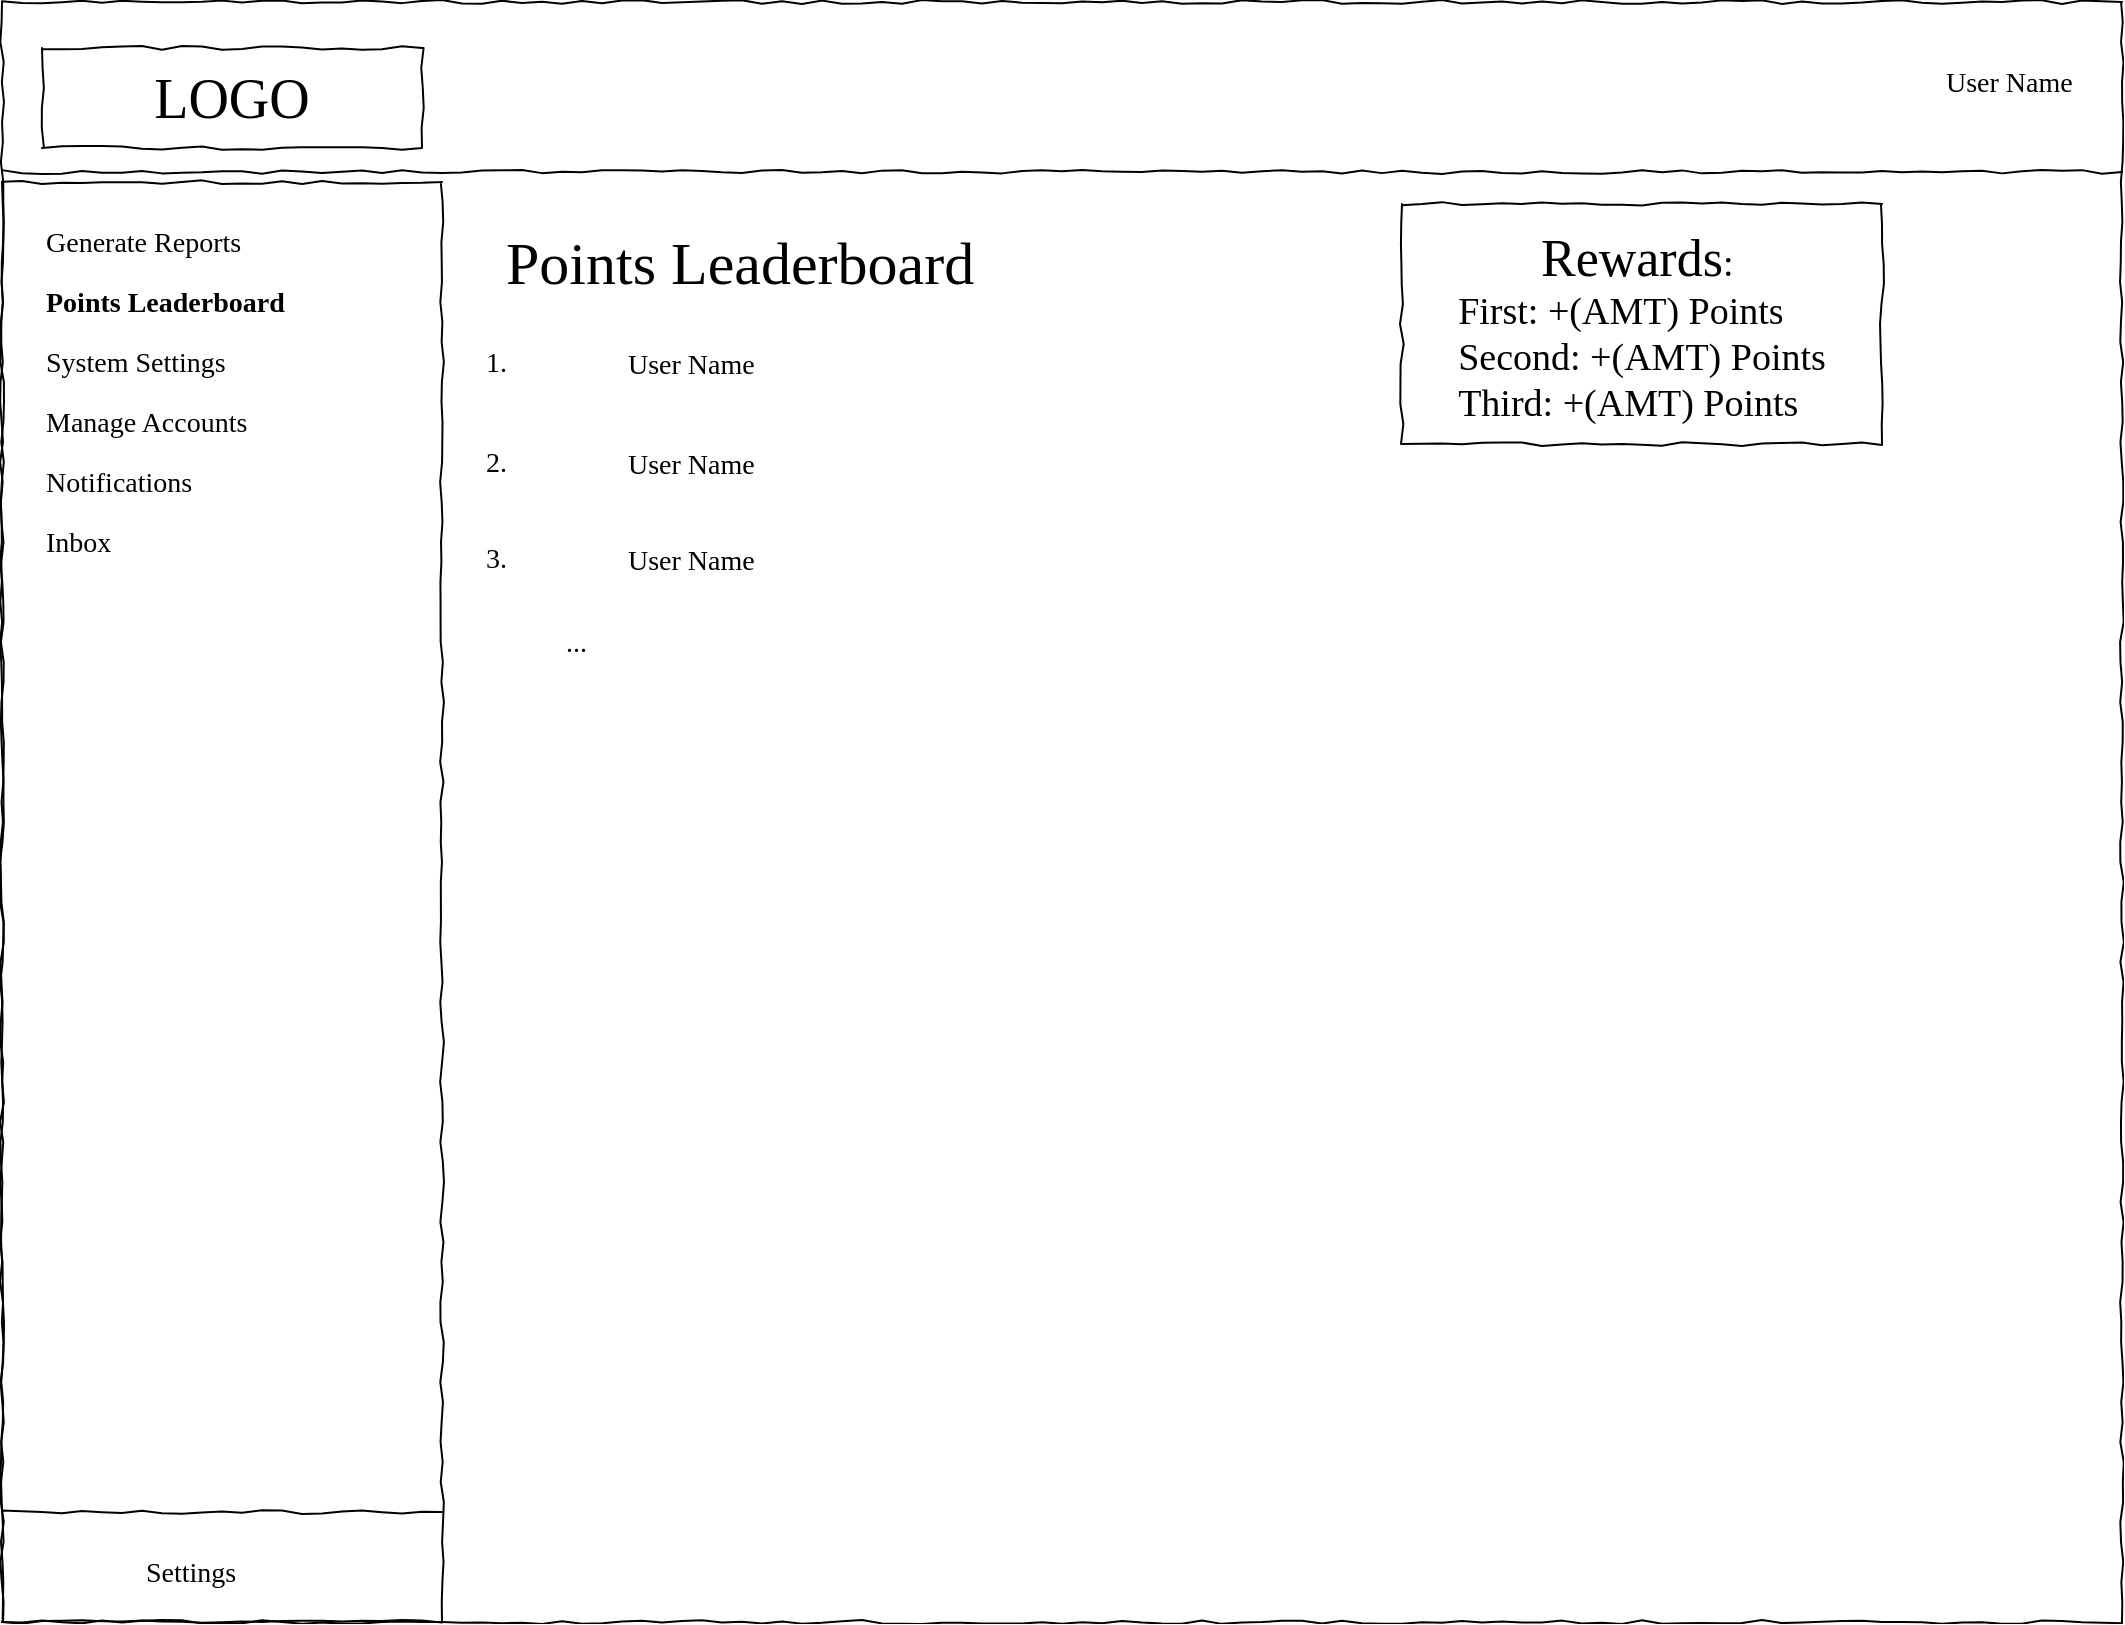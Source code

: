 <mxfile version="13.7.3" type="google"><diagram id="xfsDljhtmG3ZyU2zoGkh" name="Page-1"><mxGraphModel dx="1422" dy="794" grid="1" gridSize="10" guides="1" tooltips="1" connect="1" arrows="1" fold="1" page="1" pageScale="1" pageWidth="850" pageHeight="1100" math="0" shadow="0"><root><mxCell id="0"/><mxCell id="1" parent="0"/><mxCell id="ja8KoYP4wwBWDpr3_n7S-1" value="" style="whiteSpace=wrap;html=1;rounded=0;shadow=0;labelBackgroundColor=none;strokeColor=#000000;strokeWidth=1;fillColor=none;fontFamily=Verdana;fontSize=12;fontColor=#000000;align=center;comic=1;" vertex="1" parent="1"><mxGeometry x="10" y="10" width="1060" height="810" as="geometry"/></mxCell><mxCell id="ja8KoYP4wwBWDpr3_n7S-2" value="LOGO" style="whiteSpace=wrap;html=1;rounded=0;shadow=0;labelBackgroundColor=none;strokeWidth=1;fontFamily=Verdana;fontSize=28;align=center;comic=1;" vertex="1" parent="1"><mxGeometry x="30" y="33" width="190" height="50" as="geometry"/></mxCell><mxCell id="ja8KoYP4wwBWDpr3_n7S-3" value="" style="whiteSpace=wrap;html=1;rounded=0;shadow=0;labelBackgroundColor=none;strokeWidth=1;fillColor=none;fontFamily=Verdana;fontSize=12;align=center;comic=1;" vertex="1" parent="1"><mxGeometry x="10" y="100" width="220" height="720" as="geometry"/></mxCell><mxCell id="ja8KoYP4wwBWDpr3_n7S-4" value="" style="line;strokeWidth=1;html=1;rounded=0;shadow=0;labelBackgroundColor=none;fillColor=none;fontFamily=Verdana;fontSize=14;fontColor=#000000;align=center;comic=1;" vertex="1" parent="1"><mxGeometry x="10" y="90" width="1060" height="10" as="geometry"/></mxCell><mxCell id="ja8KoYP4wwBWDpr3_n7S-5" value="User Name" style="text;html=1;points=[];align=left;verticalAlign=top;spacingTop=-4;fontSize=14;fontFamily=Verdana" vertex="1" parent="1"><mxGeometry x="980" y="40" width="80" height="20" as="geometry"/></mxCell><mxCell id="ja8KoYP4wwBWDpr3_n7S-6" value="Settings" style="text;html=1;points=[];align=left;verticalAlign=top;spacingTop=-4;fontSize=14;fontFamily=Verdana" vertex="1" parent="1"><mxGeometry x="80" y="785" width="120" height="20" as="geometry"/></mxCell><mxCell id="ja8KoYP4wwBWDpr3_n7S-7" value="" style="shape=image;html=1;verticalAlign=top;verticalLabelPosition=bottom;labelBackgroundColor=#ffffff;imageAspect=0;aspect=fixed;image=https://cdn4.iconfinder.com/data/icons/web-essential-4/64/42-web_essential-128.png;strokeColor=#000000;" vertex="1" parent="1"><mxGeometry x="30" y="777.5" width="35" height="35" as="geometry"/></mxCell><mxCell id="ja8KoYP4wwBWDpr3_n7S-8" value="Generate Reports" style="text;html=1;points=[];align=left;verticalAlign=top;spacingTop=-4;fontSize=14;fontFamily=Verdana" vertex="1" parent="1"><mxGeometry x="30" y="120" width="170" height="20" as="geometry"/></mxCell><mxCell id="ja8KoYP4wwBWDpr3_n7S-9" value="" style="shape=image;html=1;verticalAlign=top;verticalLabelPosition=bottom;labelBackgroundColor=#ffffff;imageAspect=0;aspect=fixed;image=https://cdn0.iconfinder.com/data/icons/elasto-online-store/26/00-ELASTOFONT-STORE-READY_user-circle-128.png;strokeColor=#000000;" vertex="1" parent="1"><mxGeometry x="939" y="31" width="38" height="38" as="geometry"/></mxCell><mxCell id="ja8KoYP4wwBWDpr3_n7S-10" value="" style="line;strokeWidth=1;html=1;rounded=0;shadow=0;labelBackgroundColor=none;fillColor=none;fontFamily=Verdana;fontSize=14;fontColor=#000000;align=center;comic=1;" vertex="1" parent="1"><mxGeometry x="10" y="760" width="220" height="10" as="geometry"/></mxCell><mxCell id="ja8KoYP4wwBWDpr3_n7S-17" value="&lt;b&gt;Points Leaderboard&lt;/b&gt;" style="text;html=1;points=[];align=left;verticalAlign=top;spacingTop=-4;fontSize=14;fontFamily=Verdana" vertex="1" parent="1"><mxGeometry x="30" y="150" width="170" height="20" as="geometry"/></mxCell><mxCell id="ja8KoYP4wwBWDpr3_n7S-18" value="System Settings" style="text;html=1;points=[];align=left;verticalAlign=top;spacingTop=-4;fontSize=14;fontFamily=Verdana" vertex="1" parent="1"><mxGeometry x="30" y="180" width="170" height="20" as="geometry"/></mxCell><mxCell id="ja8KoYP4wwBWDpr3_n7S-19" value="Manage Accounts" style="text;html=1;points=[];align=left;verticalAlign=top;spacingTop=-4;fontSize=14;fontFamily=Verdana" vertex="1" parent="1"><mxGeometry x="30" y="210" width="170" height="20" as="geometry"/></mxCell><mxCell id="ja8KoYP4wwBWDpr3_n7S-20" value="Notifications" style="text;html=1;points=[];align=left;verticalAlign=top;spacingTop=-4;fontSize=14;fontFamily=Verdana" vertex="1" parent="1"><mxGeometry x="30" y="240" width="170" height="20" as="geometry"/></mxCell><mxCell id="ja8KoYP4wwBWDpr3_n7S-21" value="Inbox" style="text;html=1;points=[];align=left;verticalAlign=top;spacingTop=-4;fontSize=14;fontFamily=Verdana" vertex="1" parent="1"><mxGeometry x="30" y="270" width="170" height="20" as="geometry"/></mxCell><mxCell id="ja8KoYP4wwBWDpr3_n7S-23" value="&lt;font style=&quot;font-size: 30px&quot;&gt;Points Leaderboard&lt;/font&gt;" style="text;html=1;points=[];align=left;verticalAlign=top;spacingTop=-4;fontSize=14;fontFamily=Verdana" vertex="1" parent="1"><mxGeometry x="260" y="120" width="250" height="40" as="geometry"/></mxCell><mxCell id="ja8KoYP4wwBWDpr3_n7S-24" value="User Name" style="text;html=1;points=[];align=left;verticalAlign=top;spacingTop=-4;fontSize=14;fontFamily=Verdana" vertex="1" parent="1"><mxGeometry x="321" y="181" width="80" height="20" as="geometry"/></mxCell><mxCell id="ja8KoYP4wwBWDpr3_n7S-25" value="" style="shape=image;html=1;verticalAlign=top;verticalLabelPosition=bottom;labelBackgroundColor=#ffffff;imageAspect=0;aspect=fixed;image=https://cdn0.iconfinder.com/data/icons/elasto-online-store/26/00-ELASTOFONT-STORE-READY_user-circle-128.png;strokeColor=#000000;" vertex="1" parent="1"><mxGeometry x="280" y="172" width="38" height="38" as="geometry"/></mxCell><mxCell id="ja8KoYP4wwBWDpr3_n7S-26" value="1." style="text;html=1;points=[];align=left;verticalAlign=top;spacingTop=-4;fontSize=14;fontFamily=Verdana" vertex="1" parent="1"><mxGeometry x="250" y="180" width="50" height="20" as="geometry"/></mxCell><mxCell id="ja8KoYP4wwBWDpr3_n7S-27" value="User Name" style="text;html=1;points=[];align=left;verticalAlign=top;spacingTop=-4;fontSize=14;fontFamily=Verdana" vertex="1" parent="1"><mxGeometry x="321" y="231" width="80" height="20" as="geometry"/></mxCell><mxCell id="ja8KoYP4wwBWDpr3_n7S-28" value="" style="shape=image;html=1;verticalAlign=top;verticalLabelPosition=bottom;labelBackgroundColor=#ffffff;imageAspect=0;aspect=fixed;image=https://cdn0.iconfinder.com/data/icons/elasto-online-store/26/00-ELASTOFONT-STORE-READY_user-circle-128.png;strokeColor=#000000;" vertex="1" parent="1"><mxGeometry x="280" y="222" width="38" height="38" as="geometry"/></mxCell><mxCell id="ja8KoYP4wwBWDpr3_n7S-29" value="2." style="text;html=1;points=[];align=left;verticalAlign=top;spacingTop=-4;fontSize=14;fontFamily=Verdana" vertex="1" parent="1"><mxGeometry x="250" y="230" width="50" height="20" as="geometry"/></mxCell><mxCell id="ja8KoYP4wwBWDpr3_n7S-30" value="User Name" style="text;html=1;points=[];align=left;verticalAlign=top;spacingTop=-4;fontSize=14;fontFamily=Verdana" vertex="1" parent="1"><mxGeometry x="321" y="279" width="80" height="20" as="geometry"/></mxCell><mxCell id="ja8KoYP4wwBWDpr3_n7S-31" value="" style="shape=image;html=1;verticalAlign=top;verticalLabelPosition=bottom;labelBackgroundColor=#ffffff;imageAspect=0;aspect=fixed;image=https://cdn0.iconfinder.com/data/icons/elasto-online-store/26/00-ELASTOFONT-STORE-READY_user-circle-128.png;strokeColor=#000000;" vertex="1" parent="1"><mxGeometry x="280" y="270" width="38" height="38" as="geometry"/></mxCell><mxCell id="ja8KoYP4wwBWDpr3_n7S-32" value="3." style="text;html=1;points=[];align=left;verticalAlign=top;spacingTop=-4;fontSize=14;fontFamily=Verdana" vertex="1" parent="1"><mxGeometry x="250" y="278" width="50" height="20" as="geometry"/></mxCell><mxCell id="ja8KoYP4wwBWDpr3_n7S-33" value="..." style="text;html=1;points=[];align=left;verticalAlign=top;spacingTop=-4;fontSize=14;fontFamily=Verdana" vertex="1" parent="1"><mxGeometry x="290" y="320" width="20" height="20" as="geometry"/></mxCell><mxCell id="ja8KoYP4wwBWDpr3_n7S-34" value="&lt;font style=&quot;font-size: 26px&quot;&gt;Rewards&lt;/font&gt;&lt;font style=&quot;font-size: 19px&quot;&gt;:&amp;nbsp;&lt;br&gt;&lt;div style=&quot;text-align: left&quot;&gt;&lt;span&gt;First: +(AMT) Points&lt;/span&gt;&lt;/div&gt;&lt;div style=&quot;text-align: left&quot;&gt;&lt;span&gt;Second: +(AMT) Points&lt;/span&gt;&lt;/div&gt;&lt;div style=&quot;text-align: left&quot;&gt;&lt;span&gt;Third: +(AMT) Points&lt;/span&gt;&lt;/div&gt;&lt;/font&gt;" style="whiteSpace=wrap;html=1;rounded=0;shadow=0;labelBackgroundColor=none;strokeWidth=1;fontFamily=Verdana;fontSize=28;align=center;comic=1;" vertex="1" parent="1"><mxGeometry x="710" y="111" width="240" height="120" as="geometry"/></mxCell></root></mxGraphModel></diagram></mxfile>